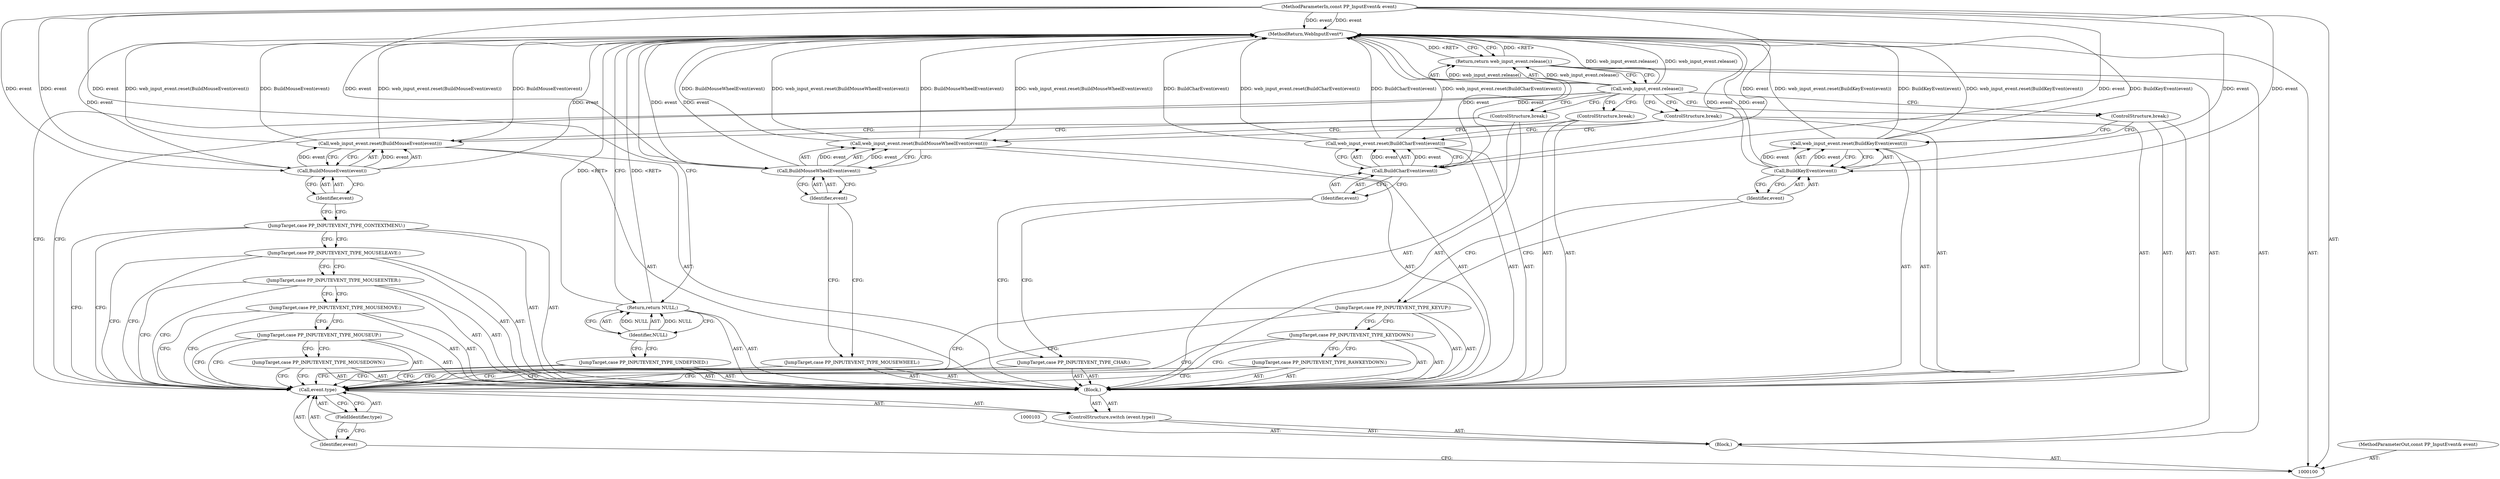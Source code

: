digraph "0_Chrome_db5523bcb7e0419955172709c241a188ab94e8e0_2" {
"1000141" [label="(MethodReturn,WebInputEvent*)"];
"1000101" [label="(MethodParameterIn,const PP_InputEvent& event)"];
"1000176" [label="(MethodParameterOut,const PP_InputEvent& event)"];
"1000102" [label="(Block,)"];
"1000116" [label="(JumpTarget,case PP_INPUTEVENT_TYPE_MOUSELEAVE:)"];
"1000117" [label="(JumpTarget,case PP_INPUTEVENT_TYPE_CONTEXTMENU:)"];
"1000119" [label="(Call,BuildMouseEvent(event))"];
"1000120" [label="(Identifier,event)"];
"1000118" [label="(Call,web_input_event.reset(BuildMouseEvent(event)))"];
"1000121" [label="(ControlStructure,break;)"];
"1000122" [label="(JumpTarget,case PP_INPUTEVENT_TYPE_MOUSEWHEEL:)"];
"1000124" [label="(Call,BuildMouseWheelEvent(event))"];
"1000125" [label="(Identifier,event)"];
"1000123" [label="(Call,web_input_event.reset(BuildMouseWheelEvent(event)))"];
"1000126" [label="(ControlStructure,break;)"];
"1000127" [label="(JumpTarget,case PP_INPUTEVENT_TYPE_RAWKEYDOWN:)"];
"1000128" [label="(JumpTarget,case PP_INPUTEVENT_TYPE_KEYDOWN:)"];
"1000129" [label="(JumpTarget,case PP_INPUTEVENT_TYPE_KEYUP:)"];
"1000131" [label="(Call,BuildKeyEvent(event))"];
"1000132" [label="(Identifier,event)"];
"1000130" [label="(Call,web_input_event.reset(BuildKeyEvent(event)))"];
"1000133" [label="(ControlStructure,break;)"];
"1000134" [label="(JumpTarget,case PP_INPUTEVENT_TYPE_CHAR:)"];
"1000136" [label="(Call,BuildCharEvent(event))"];
"1000137" [label="(Identifier,event)"];
"1000135" [label="(Call,web_input_event.reset(BuildCharEvent(event)))"];
"1000138" [label="(ControlStructure,break;)"];
"1000140" [label="(Call,web_input_event.release())"];
"1000139" [label="(Return,return web_input_event.release();)"];
"1000105" [label="(Call,event.type)"];
"1000106" [label="(Identifier,event)"];
"1000107" [label="(FieldIdentifier,type)"];
"1000104" [label="(ControlStructure,switch (event.type))"];
"1000108" [label="(Block,)"];
"1000109" [label="(JumpTarget,case PP_INPUTEVENT_TYPE_UNDEFINED:)"];
"1000111" [label="(Identifier,NULL)"];
"1000110" [label="(Return,return NULL;)"];
"1000112" [label="(JumpTarget,case PP_INPUTEVENT_TYPE_MOUSEDOWN:)"];
"1000113" [label="(JumpTarget,case PP_INPUTEVENT_TYPE_MOUSEUP:)"];
"1000114" [label="(JumpTarget,case PP_INPUTEVENT_TYPE_MOUSEMOVE:)"];
"1000115" [label="(JumpTarget,case PP_INPUTEVENT_TYPE_MOUSEENTER:)"];
"1000141" -> "1000100"  [label="AST: "];
"1000141" -> "1000110"  [label="CFG: "];
"1000141" -> "1000139"  [label="CFG: "];
"1000139" -> "1000141"  [label="DDG: <RET>"];
"1000110" -> "1000141"  [label="DDG: <RET>"];
"1000130" -> "1000141"  [label="DDG: web_input_event.reset(BuildKeyEvent(event))"];
"1000130" -> "1000141"  [label="DDG: BuildKeyEvent(event)"];
"1000124" -> "1000141"  [label="DDG: event"];
"1000140" -> "1000141"  [label="DDG: web_input_event.release()"];
"1000118" -> "1000141"  [label="DDG: web_input_event.reset(BuildMouseEvent(event))"];
"1000118" -> "1000141"  [label="DDG: BuildMouseEvent(event)"];
"1000135" -> "1000141"  [label="DDG: BuildCharEvent(event)"];
"1000135" -> "1000141"  [label="DDG: web_input_event.reset(BuildCharEvent(event))"];
"1000136" -> "1000141"  [label="DDG: event"];
"1000123" -> "1000141"  [label="DDG: web_input_event.reset(BuildMouseWheelEvent(event))"];
"1000123" -> "1000141"  [label="DDG: BuildMouseWheelEvent(event)"];
"1000131" -> "1000141"  [label="DDG: event"];
"1000101" -> "1000141"  [label="DDG: event"];
"1000119" -> "1000141"  [label="DDG: event"];
"1000101" -> "1000100"  [label="AST: "];
"1000101" -> "1000141"  [label="DDG: event"];
"1000101" -> "1000119"  [label="DDG: event"];
"1000101" -> "1000124"  [label="DDG: event"];
"1000101" -> "1000131"  [label="DDG: event"];
"1000101" -> "1000136"  [label="DDG: event"];
"1000176" -> "1000100"  [label="AST: "];
"1000102" -> "1000100"  [label="AST: "];
"1000103" -> "1000102"  [label="AST: "];
"1000104" -> "1000102"  [label="AST: "];
"1000139" -> "1000102"  [label="AST: "];
"1000116" -> "1000108"  [label="AST: "];
"1000116" -> "1000105"  [label="CFG: "];
"1000116" -> "1000115"  [label="CFG: "];
"1000117" -> "1000116"  [label="CFG: "];
"1000117" -> "1000108"  [label="AST: "];
"1000117" -> "1000105"  [label="CFG: "];
"1000117" -> "1000116"  [label="CFG: "];
"1000120" -> "1000117"  [label="CFG: "];
"1000119" -> "1000118"  [label="AST: "];
"1000119" -> "1000120"  [label="CFG: "];
"1000120" -> "1000119"  [label="AST: "];
"1000118" -> "1000119"  [label="CFG: "];
"1000119" -> "1000141"  [label="DDG: event"];
"1000119" -> "1000118"  [label="DDG: event"];
"1000101" -> "1000119"  [label="DDG: event"];
"1000120" -> "1000119"  [label="AST: "];
"1000120" -> "1000117"  [label="CFG: "];
"1000119" -> "1000120"  [label="CFG: "];
"1000118" -> "1000108"  [label="AST: "];
"1000118" -> "1000119"  [label="CFG: "];
"1000119" -> "1000118"  [label="AST: "];
"1000121" -> "1000118"  [label="CFG: "];
"1000118" -> "1000141"  [label="DDG: web_input_event.reset(BuildMouseEvent(event))"];
"1000118" -> "1000141"  [label="DDG: BuildMouseEvent(event)"];
"1000119" -> "1000118"  [label="DDG: event"];
"1000121" -> "1000108"  [label="AST: "];
"1000121" -> "1000118"  [label="CFG: "];
"1000140" -> "1000121"  [label="CFG: "];
"1000122" -> "1000108"  [label="AST: "];
"1000122" -> "1000105"  [label="CFG: "];
"1000125" -> "1000122"  [label="CFG: "];
"1000124" -> "1000123"  [label="AST: "];
"1000124" -> "1000125"  [label="CFG: "];
"1000125" -> "1000124"  [label="AST: "];
"1000123" -> "1000124"  [label="CFG: "];
"1000124" -> "1000141"  [label="DDG: event"];
"1000124" -> "1000123"  [label="DDG: event"];
"1000101" -> "1000124"  [label="DDG: event"];
"1000125" -> "1000124"  [label="AST: "];
"1000125" -> "1000122"  [label="CFG: "];
"1000124" -> "1000125"  [label="CFG: "];
"1000123" -> "1000108"  [label="AST: "];
"1000123" -> "1000124"  [label="CFG: "];
"1000124" -> "1000123"  [label="AST: "];
"1000126" -> "1000123"  [label="CFG: "];
"1000123" -> "1000141"  [label="DDG: web_input_event.reset(BuildMouseWheelEvent(event))"];
"1000123" -> "1000141"  [label="DDG: BuildMouseWheelEvent(event)"];
"1000124" -> "1000123"  [label="DDG: event"];
"1000126" -> "1000108"  [label="AST: "];
"1000126" -> "1000123"  [label="CFG: "];
"1000140" -> "1000126"  [label="CFG: "];
"1000127" -> "1000108"  [label="AST: "];
"1000127" -> "1000105"  [label="CFG: "];
"1000128" -> "1000127"  [label="CFG: "];
"1000128" -> "1000108"  [label="AST: "];
"1000128" -> "1000105"  [label="CFG: "];
"1000128" -> "1000127"  [label="CFG: "];
"1000129" -> "1000128"  [label="CFG: "];
"1000129" -> "1000108"  [label="AST: "];
"1000129" -> "1000105"  [label="CFG: "];
"1000129" -> "1000128"  [label="CFG: "];
"1000132" -> "1000129"  [label="CFG: "];
"1000131" -> "1000130"  [label="AST: "];
"1000131" -> "1000132"  [label="CFG: "];
"1000132" -> "1000131"  [label="AST: "];
"1000130" -> "1000131"  [label="CFG: "];
"1000131" -> "1000141"  [label="DDG: event"];
"1000131" -> "1000130"  [label="DDG: event"];
"1000101" -> "1000131"  [label="DDG: event"];
"1000132" -> "1000131"  [label="AST: "];
"1000132" -> "1000129"  [label="CFG: "];
"1000131" -> "1000132"  [label="CFG: "];
"1000130" -> "1000108"  [label="AST: "];
"1000130" -> "1000131"  [label="CFG: "];
"1000131" -> "1000130"  [label="AST: "];
"1000133" -> "1000130"  [label="CFG: "];
"1000130" -> "1000141"  [label="DDG: web_input_event.reset(BuildKeyEvent(event))"];
"1000130" -> "1000141"  [label="DDG: BuildKeyEvent(event)"];
"1000131" -> "1000130"  [label="DDG: event"];
"1000133" -> "1000108"  [label="AST: "];
"1000133" -> "1000130"  [label="CFG: "];
"1000140" -> "1000133"  [label="CFG: "];
"1000134" -> "1000108"  [label="AST: "];
"1000134" -> "1000105"  [label="CFG: "];
"1000137" -> "1000134"  [label="CFG: "];
"1000136" -> "1000135"  [label="AST: "];
"1000136" -> "1000137"  [label="CFG: "];
"1000137" -> "1000136"  [label="AST: "];
"1000135" -> "1000136"  [label="CFG: "];
"1000136" -> "1000141"  [label="DDG: event"];
"1000136" -> "1000135"  [label="DDG: event"];
"1000101" -> "1000136"  [label="DDG: event"];
"1000137" -> "1000136"  [label="AST: "];
"1000137" -> "1000134"  [label="CFG: "];
"1000136" -> "1000137"  [label="CFG: "];
"1000135" -> "1000108"  [label="AST: "];
"1000135" -> "1000136"  [label="CFG: "];
"1000136" -> "1000135"  [label="AST: "];
"1000138" -> "1000135"  [label="CFG: "];
"1000135" -> "1000141"  [label="DDG: BuildCharEvent(event)"];
"1000135" -> "1000141"  [label="DDG: web_input_event.reset(BuildCharEvent(event))"];
"1000136" -> "1000135"  [label="DDG: event"];
"1000138" -> "1000108"  [label="AST: "];
"1000138" -> "1000135"  [label="CFG: "];
"1000140" -> "1000138"  [label="CFG: "];
"1000140" -> "1000139"  [label="AST: "];
"1000140" -> "1000105"  [label="CFG: "];
"1000140" -> "1000121"  [label="CFG: "];
"1000140" -> "1000126"  [label="CFG: "];
"1000140" -> "1000133"  [label="CFG: "];
"1000140" -> "1000138"  [label="CFG: "];
"1000139" -> "1000140"  [label="CFG: "];
"1000140" -> "1000141"  [label="DDG: web_input_event.release()"];
"1000140" -> "1000139"  [label="DDG: web_input_event.release()"];
"1000139" -> "1000102"  [label="AST: "];
"1000139" -> "1000140"  [label="CFG: "];
"1000140" -> "1000139"  [label="AST: "];
"1000141" -> "1000139"  [label="CFG: "];
"1000139" -> "1000141"  [label="DDG: <RET>"];
"1000140" -> "1000139"  [label="DDG: web_input_event.release()"];
"1000105" -> "1000104"  [label="AST: "];
"1000105" -> "1000107"  [label="CFG: "];
"1000106" -> "1000105"  [label="AST: "];
"1000107" -> "1000105"  [label="AST: "];
"1000109" -> "1000105"  [label="CFG: "];
"1000112" -> "1000105"  [label="CFG: "];
"1000113" -> "1000105"  [label="CFG: "];
"1000114" -> "1000105"  [label="CFG: "];
"1000115" -> "1000105"  [label="CFG: "];
"1000116" -> "1000105"  [label="CFG: "];
"1000117" -> "1000105"  [label="CFG: "];
"1000122" -> "1000105"  [label="CFG: "];
"1000127" -> "1000105"  [label="CFG: "];
"1000128" -> "1000105"  [label="CFG: "];
"1000129" -> "1000105"  [label="CFG: "];
"1000134" -> "1000105"  [label="CFG: "];
"1000140" -> "1000105"  [label="CFG: "];
"1000106" -> "1000105"  [label="AST: "];
"1000106" -> "1000100"  [label="CFG: "];
"1000107" -> "1000106"  [label="CFG: "];
"1000107" -> "1000105"  [label="AST: "];
"1000107" -> "1000106"  [label="CFG: "];
"1000105" -> "1000107"  [label="CFG: "];
"1000104" -> "1000102"  [label="AST: "];
"1000105" -> "1000104"  [label="AST: "];
"1000108" -> "1000104"  [label="AST: "];
"1000108" -> "1000104"  [label="AST: "];
"1000109" -> "1000108"  [label="AST: "];
"1000110" -> "1000108"  [label="AST: "];
"1000112" -> "1000108"  [label="AST: "];
"1000113" -> "1000108"  [label="AST: "];
"1000114" -> "1000108"  [label="AST: "];
"1000115" -> "1000108"  [label="AST: "];
"1000116" -> "1000108"  [label="AST: "];
"1000117" -> "1000108"  [label="AST: "];
"1000118" -> "1000108"  [label="AST: "];
"1000121" -> "1000108"  [label="AST: "];
"1000122" -> "1000108"  [label="AST: "];
"1000123" -> "1000108"  [label="AST: "];
"1000126" -> "1000108"  [label="AST: "];
"1000127" -> "1000108"  [label="AST: "];
"1000128" -> "1000108"  [label="AST: "];
"1000129" -> "1000108"  [label="AST: "];
"1000130" -> "1000108"  [label="AST: "];
"1000133" -> "1000108"  [label="AST: "];
"1000134" -> "1000108"  [label="AST: "];
"1000135" -> "1000108"  [label="AST: "];
"1000138" -> "1000108"  [label="AST: "];
"1000109" -> "1000108"  [label="AST: "];
"1000109" -> "1000105"  [label="CFG: "];
"1000111" -> "1000109"  [label="CFG: "];
"1000111" -> "1000110"  [label="AST: "];
"1000111" -> "1000109"  [label="CFG: "];
"1000110" -> "1000111"  [label="CFG: "];
"1000111" -> "1000110"  [label="DDG: NULL"];
"1000110" -> "1000108"  [label="AST: "];
"1000110" -> "1000111"  [label="CFG: "];
"1000111" -> "1000110"  [label="AST: "];
"1000141" -> "1000110"  [label="CFG: "];
"1000110" -> "1000141"  [label="DDG: <RET>"];
"1000111" -> "1000110"  [label="DDG: NULL"];
"1000112" -> "1000108"  [label="AST: "];
"1000112" -> "1000105"  [label="CFG: "];
"1000113" -> "1000112"  [label="CFG: "];
"1000113" -> "1000108"  [label="AST: "];
"1000113" -> "1000105"  [label="CFG: "];
"1000113" -> "1000112"  [label="CFG: "];
"1000114" -> "1000113"  [label="CFG: "];
"1000114" -> "1000108"  [label="AST: "];
"1000114" -> "1000105"  [label="CFG: "];
"1000114" -> "1000113"  [label="CFG: "];
"1000115" -> "1000114"  [label="CFG: "];
"1000115" -> "1000108"  [label="AST: "];
"1000115" -> "1000105"  [label="CFG: "];
"1000115" -> "1000114"  [label="CFG: "];
"1000116" -> "1000115"  [label="CFG: "];
}
